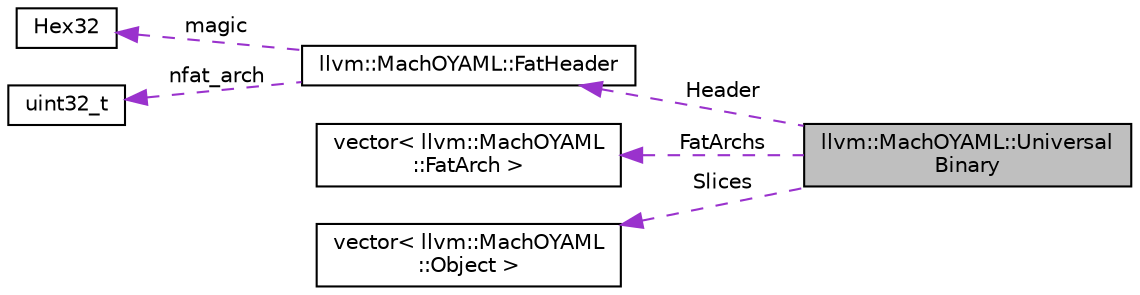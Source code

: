 digraph "llvm::MachOYAML::UniversalBinary"
{
 // LATEX_PDF_SIZE
  bgcolor="transparent";
  edge [fontname="Helvetica",fontsize="10",labelfontname="Helvetica",labelfontsize="10"];
  node [fontname="Helvetica",fontsize="10",shape="box"];
  rankdir="LR";
  Node1 [label="llvm::MachOYAML::Universal\lBinary",height=0.2,width=0.4,color="black", fillcolor="grey75", style="filled", fontcolor="black",tooltip=" "];
  Node2 -> Node1 [dir="back",color="darkorchid3",fontsize="10",style="dashed",label=" Header" ,fontname="Helvetica"];
  Node2 [label="llvm::MachOYAML::FatHeader",height=0.2,width=0.4,color="black",URL="$structllvm_1_1MachOYAML_1_1FatHeader.html",tooltip=" "];
  Node3 -> Node2 [dir="back",color="darkorchid3",fontsize="10",style="dashed",label=" magic" ,fontname="Helvetica"];
  Node3 [label="Hex32",height=0.2,width=0.4,color="black",tooltip=" "];
  Node4 -> Node2 [dir="back",color="darkorchid3",fontsize="10",style="dashed",label=" nfat_arch" ,fontname="Helvetica"];
  Node4 [label="uint32_t",height=0.2,width=0.4,color="black",URL="$classuint32__t.html",tooltip=" "];
  Node5 -> Node1 [dir="back",color="darkorchid3",fontsize="10",style="dashed",label=" FatArchs" ,fontname="Helvetica"];
  Node5 [label="vector\< llvm::MachOYAML\l::FatArch \>",height=0.2,width=0.4,color="black",tooltip=" "];
  Node6 -> Node1 [dir="back",color="darkorchid3",fontsize="10",style="dashed",label=" Slices" ,fontname="Helvetica"];
  Node6 [label="vector\< llvm::MachOYAML\l::Object \>",height=0.2,width=0.4,color="black",tooltip=" "];
}
